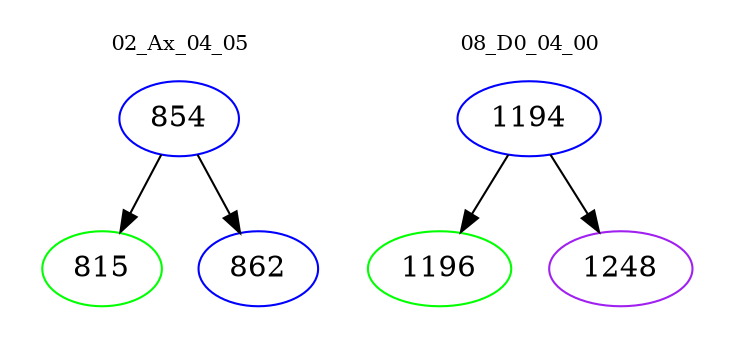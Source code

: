 digraph{
subgraph cluster_0 {
color = white
label = "02_Ax_04_05";
fontsize=10;
T0_854 [label="854", color="blue"]
T0_854 -> T0_815 [color="black"]
T0_815 [label="815", color="green"]
T0_854 -> T0_862 [color="black"]
T0_862 [label="862", color="blue"]
}
subgraph cluster_1 {
color = white
label = "08_D0_04_00";
fontsize=10;
T1_1194 [label="1194", color="blue"]
T1_1194 -> T1_1196 [color="black"]
T1_1196 [label="1196", color="green"]
T1_1194 -> T1_1248 [color="black"]
T1_1248 [label="1248", color="purple"]
}
}
